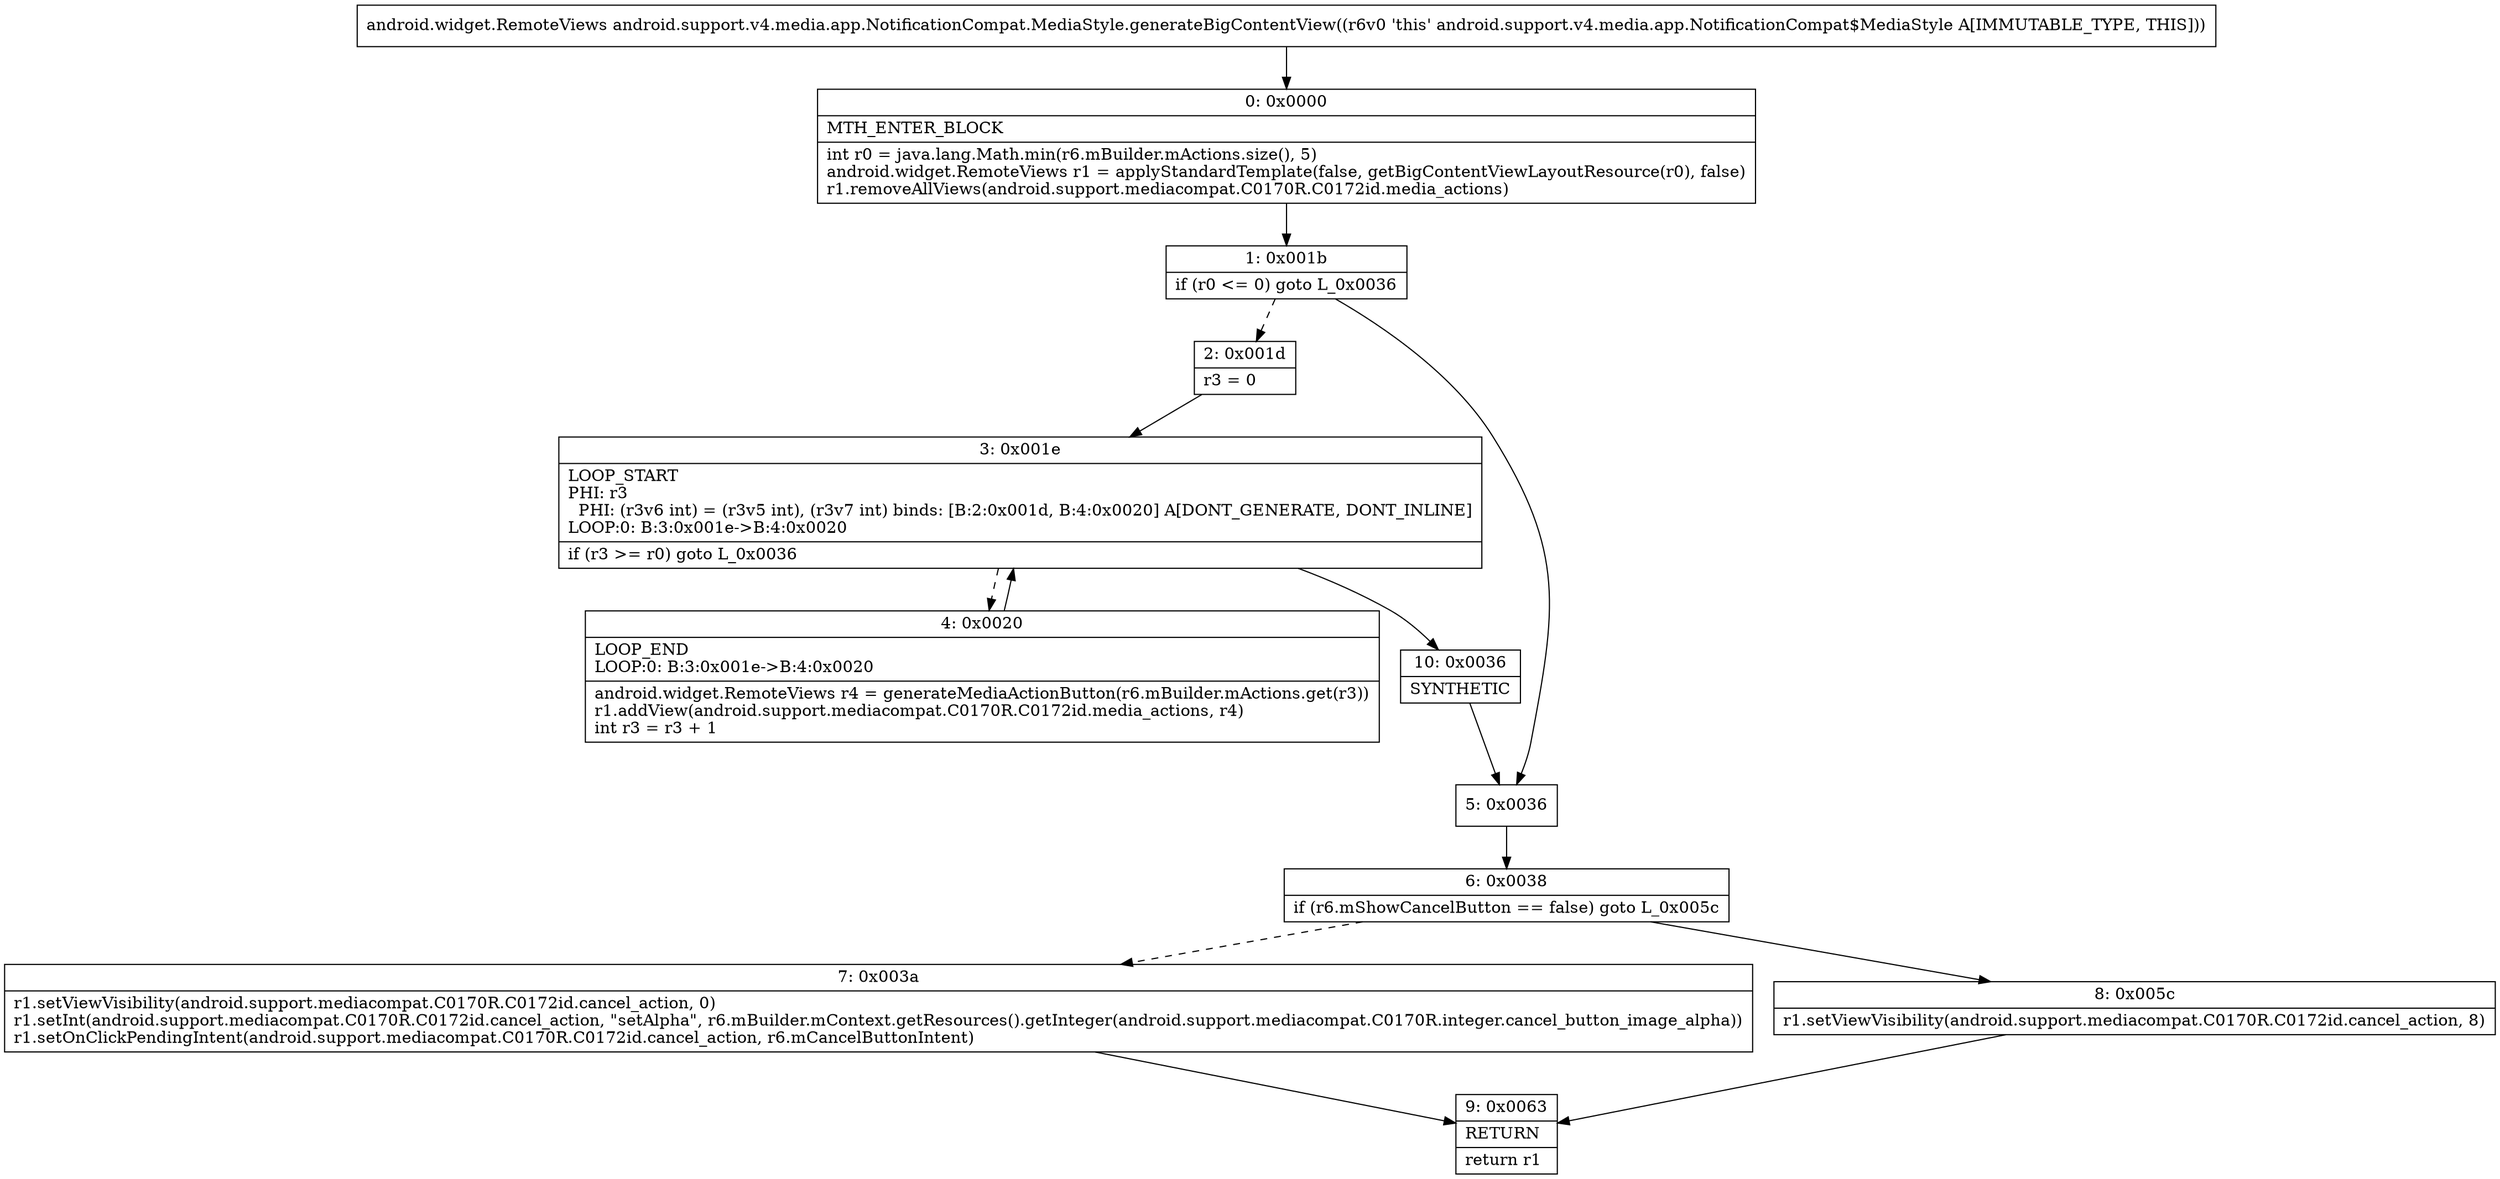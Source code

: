 digraph "CFG forandroid.support.v4.media.app.NotificationCompat.MediaStyle.generateBigContentView()Landroid\/widget\/RemoteViews;" {
Node_0 [shape=record,label="{0\:\ 0x0000|MTH_ENTER_BLOCK\l|int r0 = java.lang.Math.min(r6.mBuilder.mActions.size(), 5)\landroid.widget.RemoteViews r1 = applyStandardTemplate(false, getBigContentViewLayoutResource(r0), false)\lr1.removeAllViews(android.support.mediacompat.C0170R.C0172id.media_actions)\l}"];
Node_1 [shape=record,label="{1\:\ 0x001b|if (r0 \<= 0) goto L_0x0036\l}"];
Node_2 [shape=record,label="{2\:\ 0x001d|r3 = 0\l}"];
Node_3 [shape=record,label="{3\:\ 0x001e|LOOP_START\lPHI: r3 \l  PHI: (r3v6 int) = (r3v5 int), (r3v7 int) binds: [B:2:0x001d, B:4:0x0020] A[DONT_GENERATE, DONT_INLINE]\lLOOP:0: B:3:0x001e\-\>B:4:0x0020\l|if (r3 \>= r0) goto L_0x0036\l}"];
Node_4 [shape=record,label="{4\:\ 0x0020|LOOP_END\lLOOP:0: B:3:0x001e\-\>B:4:0x0020\l|android.widget.RemoteViews r4 = generateMediaActionButton(r6.mBuilder.mActions.get(r3))\lr1.addView(android.support.mediacompat.C0170R.C0172id.media_actions, r4)\lint r3 = r3 + 1\l}"];
Node_5 [shape=record,label="{5\:\ 0x0036}"];
Node_6 [shape=record,label="{6\:\ 0x0038|if (r6.mShowCancelButton == false) goto L_0x005c\l}"];
Node_7 [shape=record,label="{7\:\ 0x003a|r1.setViewVisibility(android.support.mediacompat.C0170R.C0172id.cancel_action, 0)\lr1.setInt(android.support.mediacompat.C0170R.C0172id.cancel_action, \"setAlpha\", r6.mBuilder.mContext.getResources().getInteger(android.support.mediacompat.C0170R.integer.cancel_button_image_alpha))\lr1.setOnClickPendingIntent(android.support.mediacompat.C0170R.C0172id.cancel_action, r6.mCancelButtonIntent)\l}"];
Node_8 [shape=record,label="{8\:\ 0x005c|r1.setViewVisibility(android.support.mediacompat.C0170R.C0172id.cancel_action, 8)\l}"];
Node_9 [shape=record,label="{9\:\ 0x0063|RETURN\l|return r1\l}"];
Node_10 [shape=record,label="{10\:\ 0x0036|SYNTHETIC\l}"];
MethodNode[shape=record,label="{android.widget.RemoteViews android.support.v4.media.app.NotificationCompat.MediaStyle.generateBigContentView((r6v0 'this' android.support.v4.media.app.NotificationCompat$MediaStyle A[IMMUTABLE_TYPE, THIS])) }"];
MethodNode -> Node_0;
Node_0 -> Node_1;
Node_1 -> Node_2[style=dashed];
Node_1 -> Node_5;
Node_2 -> Node_3;
Node_3 -> Node_4[style=dashed];
Node_3 -> Node_10;
Node_4 -> Node_3;
Node_5 -> Node_6;
Node_6 -> Node_7[style=dashed];
Node_6 -> Node_8;
Node_7 -> Node_9;
Node_8 -> Node_9;
Node_10 -> Node_5;
}

